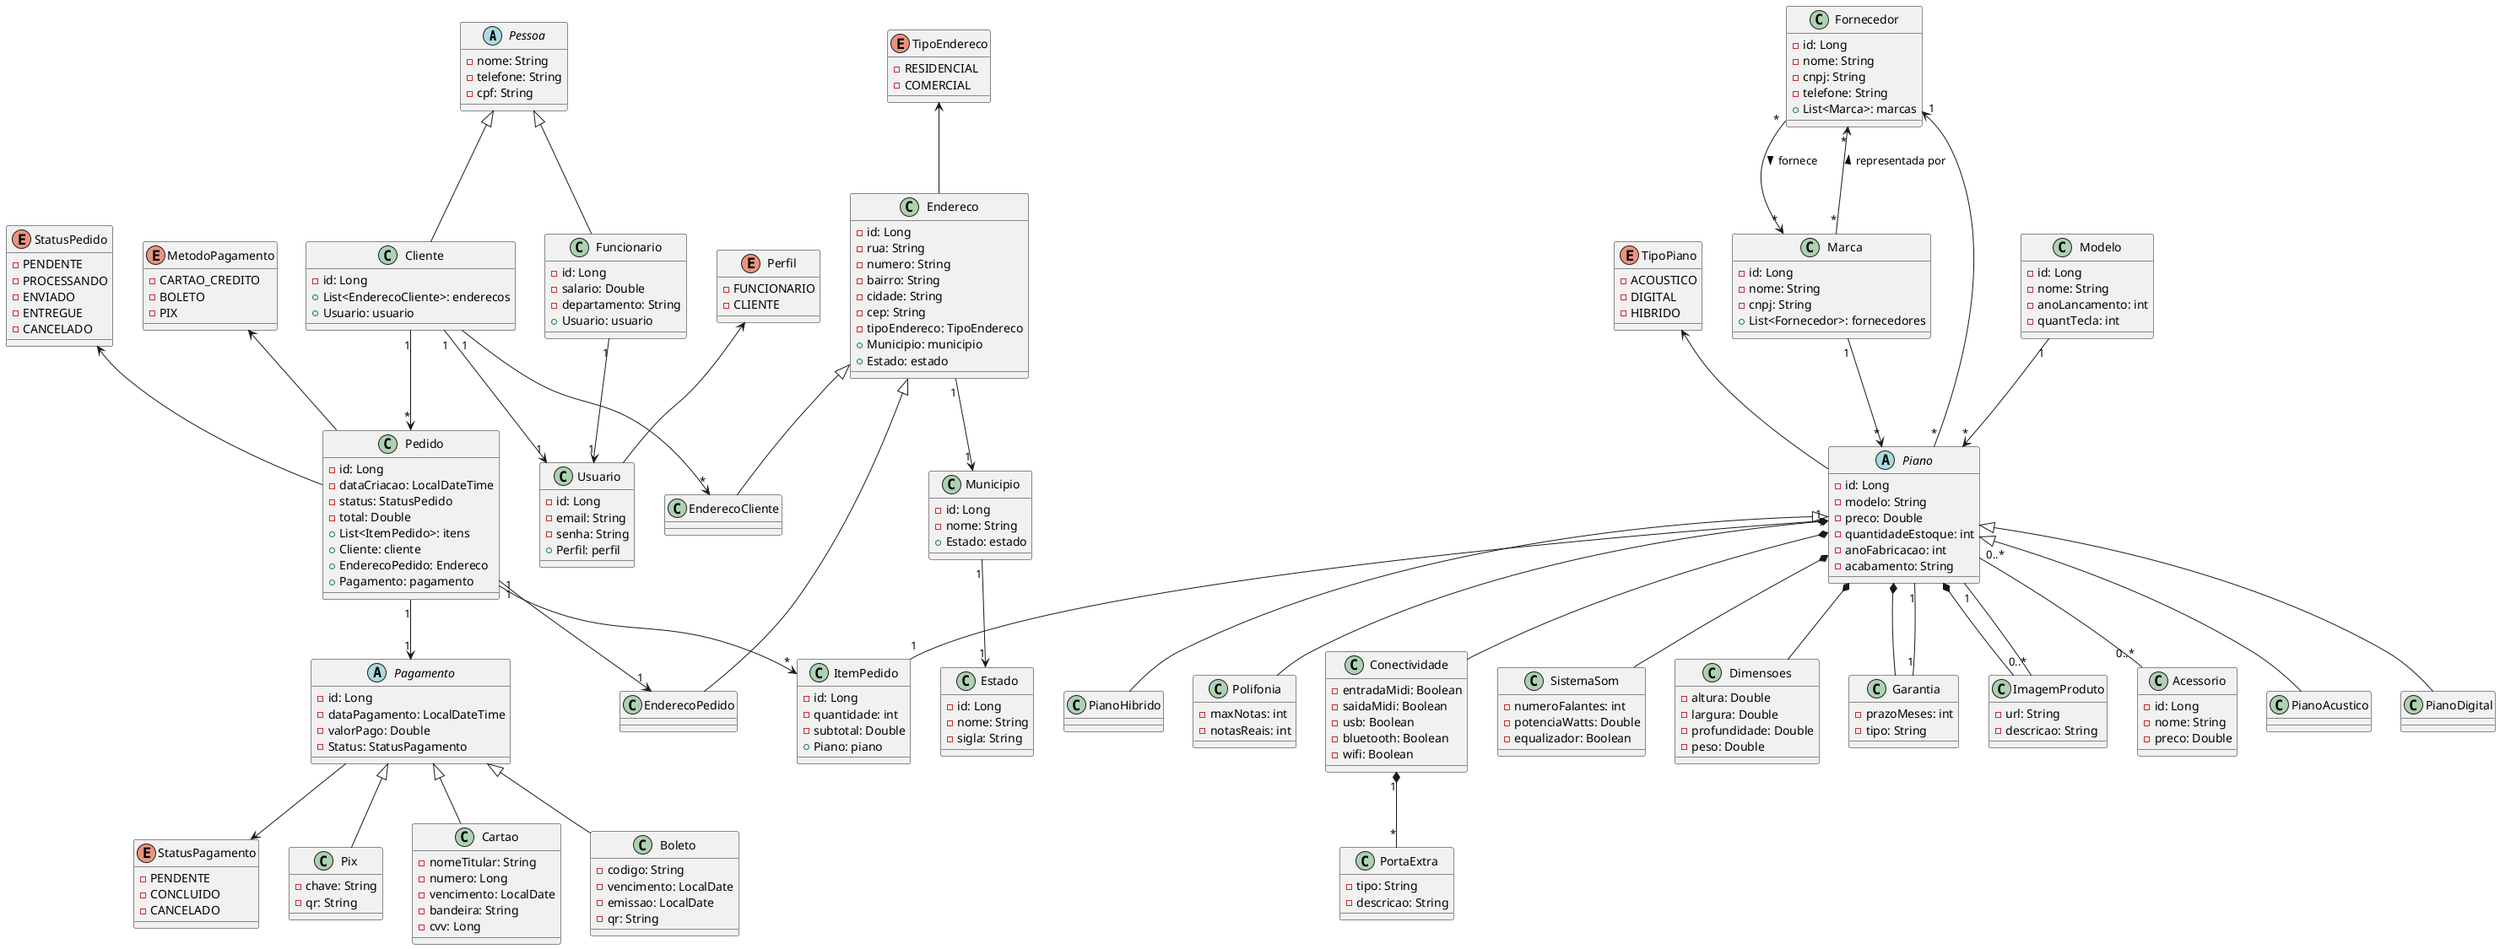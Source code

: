 @startuml
' ===== Pessoas =====
abstract class Pessoa {
  - nome: String
  - telefone: String
  - cpf: String
}

class Usuario {
  - id: Long
  - email: String
  - senha: String
  + Perfil: perfil
}

class Funcionario extends Pessoa {
  - id: Long
  - salario: Double
  - departamento: String
  + Usuario: usuario
}

class Cliente extends Pessoa {
  - id: Long
  + List<EnderecoCliente>: enderecos
  + Usuario: usuario
}

' ===== Fornecedor / Marca / Modelo =====
class Fornecedor {
  - id: Long
  - nome: String
  - cnpj: String
  - telefone: String
  + List<Marca>: marcas
}

class Marca {
  - id: Long
  - nome: String
  - cnpj: String
  + List<Fornecedor>: fornecedores
}

class Modelo {
  - id: Long
  - nome: String
  - anoLancamento: int
  - quantTecla: int
}

' ===== Piano =====
abstract class Piano {
  - id: Long
  - modelo: String
  - preco: Double
  - quantidadeEstoque: int
  - anoFabricacao: int
  - acabamento: String
}

class PianoAcustico
class PianoDigital
class PianoHibrido

' ===== Composição técnica do Piano =====
class Polifonia {
  - maxNotas: int
  - notasReais: int
}

class Conectividade {
  - entradaMidi: Boolean
  - saidaMidi: Boolean
  - usb: Boolean
  - bluetooth: Boolean
  - wifi: Boolean
}

class PortaExtra {
  - tipo: String
  - descricao: String
}

class SistemaSom {
  - numeroFalantes: int
  - potenciaWatts: Double
  - equalizador: Boolean
}

class Dimensoes {
  - altura: Double
  - largura: Double
  - profundidade: Double
  - peso: Double
}

class Garantia {
  - prazoMeses: int
  - tipo: String
}

class ImagemProduto {
  - url: String
  - descricao: String
}

class Acessorio {
  - id: Long
  - nome: String
  - preco: Double
}

' ===== Pedido =====
class Pedido {
  - id: Long
  - dataCriacao: LocalDateTime
  - status: StatusPedido
  - total: Double
  + List<ItemPedido>: itens
  + Cliente: cliente
  + EnderecoPedido: Endereco
  + Pagamento: pagamento
}

class ItemPedido {
  - id: Long
  - quantidade: int
  - subtotal: Double
  + Piano: piano
}

' ===== Pagamento =====
abstract class Pagamento {
  - id: Long
  - dataPagamento: LocalDateTime
  - valorPago: Double
  - Status: StatusPagamento 
}

class Pix extends Pagamento {
  - chave: String
  - qr: String
}

class Cartao extends Pagamento {
  - nomeTitular: String
  - numero: Long
  - vencimento: LocalDate
  - bandeira: String
  - cvv: Long
}

class Boleto extends Pagamento {
  - codigo: String
  - vencimento: LocalDate
  - emissao: LocalDate
  - qr: String
}

' ===== Endereco =====
class Endereco {
  - id: Long
  - rua: String
  - numero: String
  - bairro: String
  - cidade: String
  - cep: String
  - tipoEndereco: TipoEndereco
  + Municipio: municipio
  + Estado: estado
}

class Municipio {
  - id: Long
  - nome: String
  + Estado: estado
}

class Estado {
  - id: Long
  - nome: String
  - sigla: String
}

class EnderecoPedido extends Endereco {}
class EnderecoCliente extends Endereco {}

' ===== Enums =====
enum TipoPiano {
  - ACOUSTICO
  - DIGITAL
  - HIBRIDO
}

enum StatusPedido {
  - PENDENTE
  - PROCESSANDO
  - ENVIADO
  - ENTREGUE
  - CANCELADO
}

enum TipoEndereco {
  - RESIDENCIAL
  - COMERCIAL
}

enum MetodoPagamento {
  - CARTAO_CREDITO
  - BOLETO
  - PIX
}

enum StatusPagamento {
  - PENDENTE
  - CONCLUIDO
  - CANCELADO
}

enum Perfil {
  - FUNCIONARIO
  - CLIENTE
}

' ===== Relacionamentos =====
Cliente "1" --> "*" Pedido
Pedido "1" --> "*" ItemPedido
ItemPedido "1" -up-> "1" Piano
Pedido "1" --> "1" EnderecoPedido
Pedido "1" --> "1" Pagamento
StatusPedido <-- Pedido
Fornecedor "*" --> "*" Marca : fornece >
Marca "*" --> "*" Fornecedor : representada por >
Fornecedor "1" <-- "*" Piano
Marca "1" --> "*" Piano
Modelo "1" --> "*" Piano
Endereco "1" --> "1" Municipio
Municipio "1" --> "1" Estado
TipoEndereco <-- Endereco
MetodoPagamento <-- Pedido
StatusPagamento <-up- Pagamento
Perfil <-- Usuario
TipoPiano <-- Piano
Cliente "1" --> "*" EnderecoCliente
Cliente "1" --> "1" Usuario
Funcionario "1" --> "1" Usuario
Piano <|-- PianoAcustico
Piano <|-- PianoDigital
Piano <|-- PianoHibrido
Piano *-- Polifonia
Piano *-- Conectividade
Conectividade "1" *-- "*" PortaExtra
Piano *-- SistemaSom
Piano *-- Dimensoes
Piano *-- Garantia
Piano *-- ImagemProduto
Piano "1" -- "1" Garantia
Piano "1" -- "0..*" ImagemProduto
Piano "0..*" -- "0..*" Acessorio
@enduml
